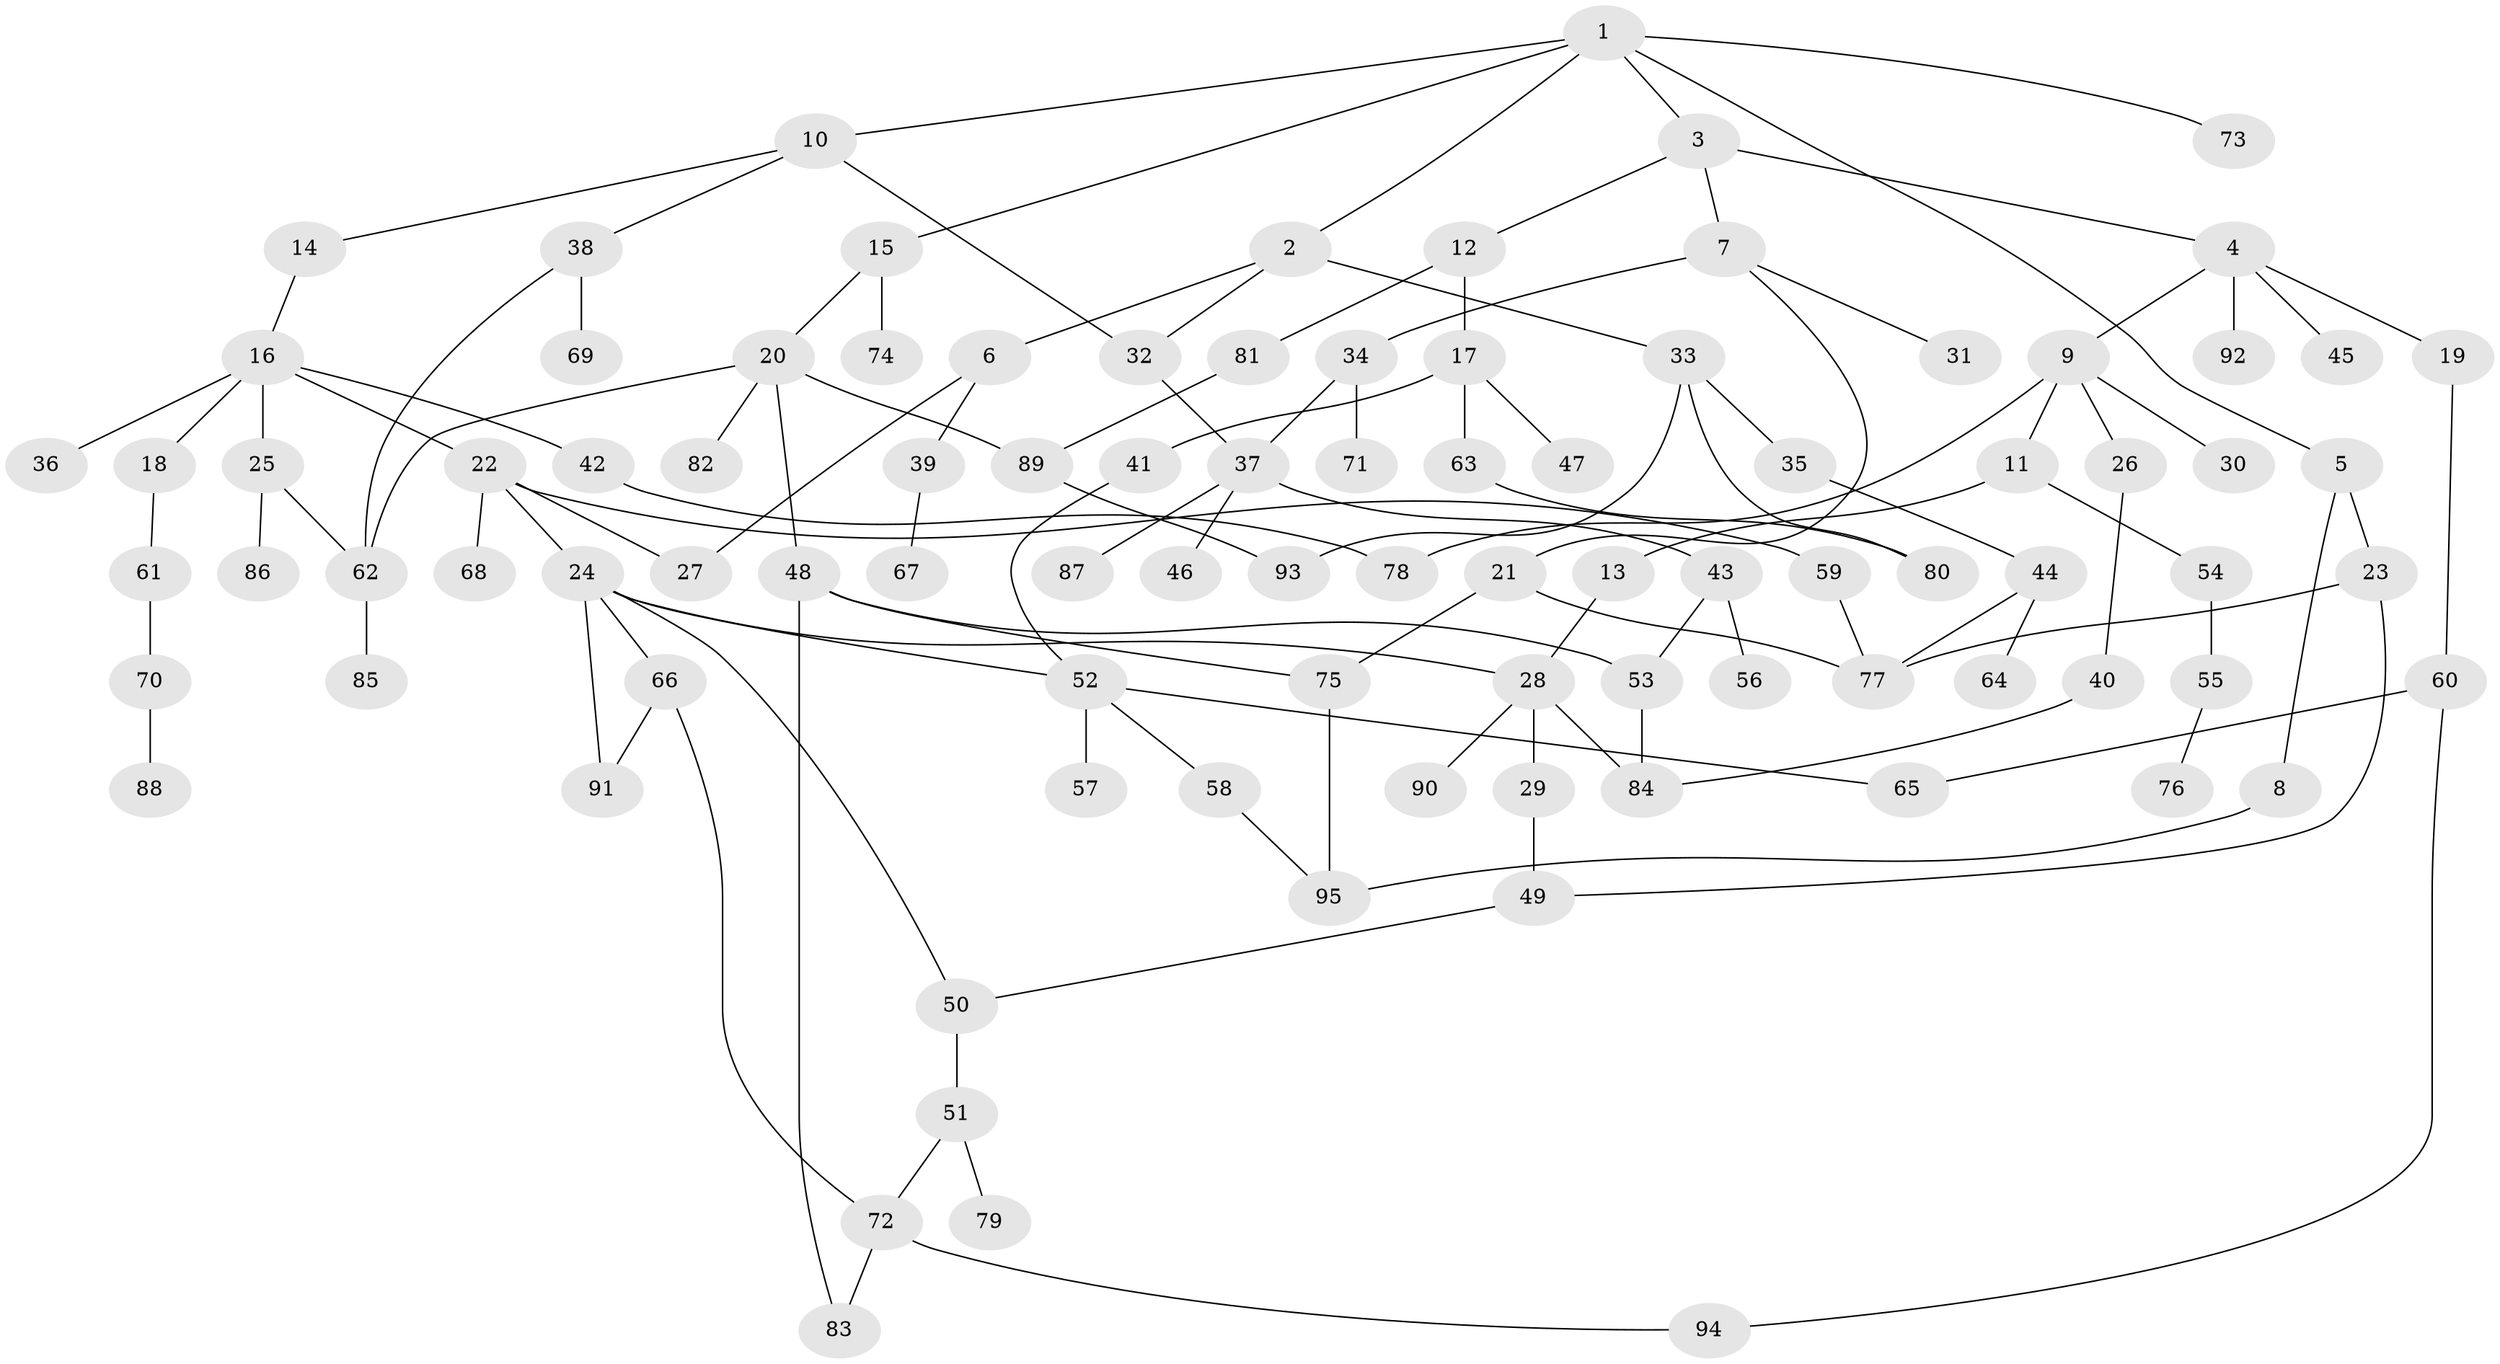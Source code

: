 // coarse degree distribution, {6: 0.07894736842105263, 4: 0.15789473684210525, 1: 0.42105263157894735, 2: 0.23684210526315788, 7: 0.05263157894736842, 8: 0.05263157894736842}
// Generated by graph-tools (version 1.1) at 2025/45/03/04/25 21:45:14]
// undirected, 95 vertices, 121 edges
graph export_dot {
graph [start="1"]
  node [color=gray90,style=filled];
  1;
  2;
  3;
  4;
  5;
  6;
  7;
  8;
  9;
  10;
  11;
  12;
  13;
  14;
  15;
  16;
  17;
  18;
  19;
  20;
  21;
  22;
  23;
  24;
  25;
  26;
  27;
  28;
  29;
  30;
  31;
  32;
  33;
  34;
  35;
  36;
  37;
  38;
  39;
  40;
  41;
  42;
  43;
  44;
  45;
  46;
  47;
  48;
  49;
  50;
  51;
  52;
  53;
  54;
  55;
  56;
  57;
  58;
  59;
  60;
  61;
  62;
  63;
  64;
  65;
  66;
  67;
  68;
  69;
  70;
  71;
  72;
  73;
  74;
  75;
  76;
  77;
  78;
  79;
  80;
  81;
  82;
  83;
  84;
  85;
  86;
  87;
  88;
  89;
  90;
  91;
  92;
  93;
  94;
  95;
  1 -- 2;
  1 -- 3;
  1 -- 5;
  1 -- 10;
  1 -- 15;
  1 -- 73;
  2 -- 6;
  2 -- 33;
  2 -- 32;
  3 -- 4;
  3 -- 7;
  3 -- 12;
  4 -- 9;
  4 -- 19;
  4 -- 45;
  4 -- 92;
  5 -- 8;
  5 -- 23;
  6 -- 27;
  6 -- 39;
  7 -- 21;
  7 -- 31;
  7 -- 34;
  8 -- 95;
  9 -- 11;
  9 -- 26;
  9 -- 30;
  9 -- 78;
  10 -- 14;
  10 -- 32;
  10 -- 38;
  11 -- 13;
  11 -- 54;
  12 -- 17;
  12 -- 81;
  13 -- 28;
  14 -- 16;
  15 -- 20;
  15 -- 74;
  16 -- 18;
  16 -- 22;
  16 -- 25;
  16 -- 36;
  16 -- 42;
  17 -- 41;
  17 -- 47;
  17 -- 63;
  18 -- 61;
  19 -- 60;
  20 -- 48;
  20 -- 62;
  20 -- 82;
  20 -- 89;
  21 -- 77;
  21 -- 75;
  22 -- 24;
  22 -- 59;
  22 -- 68;
  22 -- 27;
  23 -- 49;
  23 -- 77;
  24 -- 28;
  24 -- 50;
  24 -- 52;
  24 -- 66;
  24 -- 91;
  25 -- 86;
  25 -- 62;
  26 -- 40;
  28 -- 29;
  28 -- 84;
  28 -- 90;
  29 -- 49;
  32 -- 37;
  33 -- 35;
  33 -- 80;
  33 -- 93;
  34 -- 71;
  34 -- 37;
  35 -- 44;
  37 -- 43;
  37 -- 46;
  37 -- 87;
  38 -- 69;
  38 -- 62;
  39 -- 67;
  40 -- 84;
  41 -- 52;
  42 -- 78;
  43 -- 53;
  43 -- 56;
  44 -- 64;
  44 -- 77;
  48 -- 75;
  48 -- 83;
  48 -- 53;
  49 -- 50;
  50 -- 51;
  51 -- 72;
  51 -- 79;
  52 -- 57;
  52 -- 58;
  52 -- 65;
  53 -- 84;
  54 -- 55;
  55 -- 76;
  58 -- 95;
  59 -- 77;
  60 -- 65;
  60 -- 94;
  61 -- 70;
  62 -- 85;
  63 -- 80;
  66 -- 72;
  66 -- 91;
  70 -- 88;
  72 -- 83;
  72 -- 94;
  75 -- 95;
  81 -- 89;
  89 -- 93;
}
